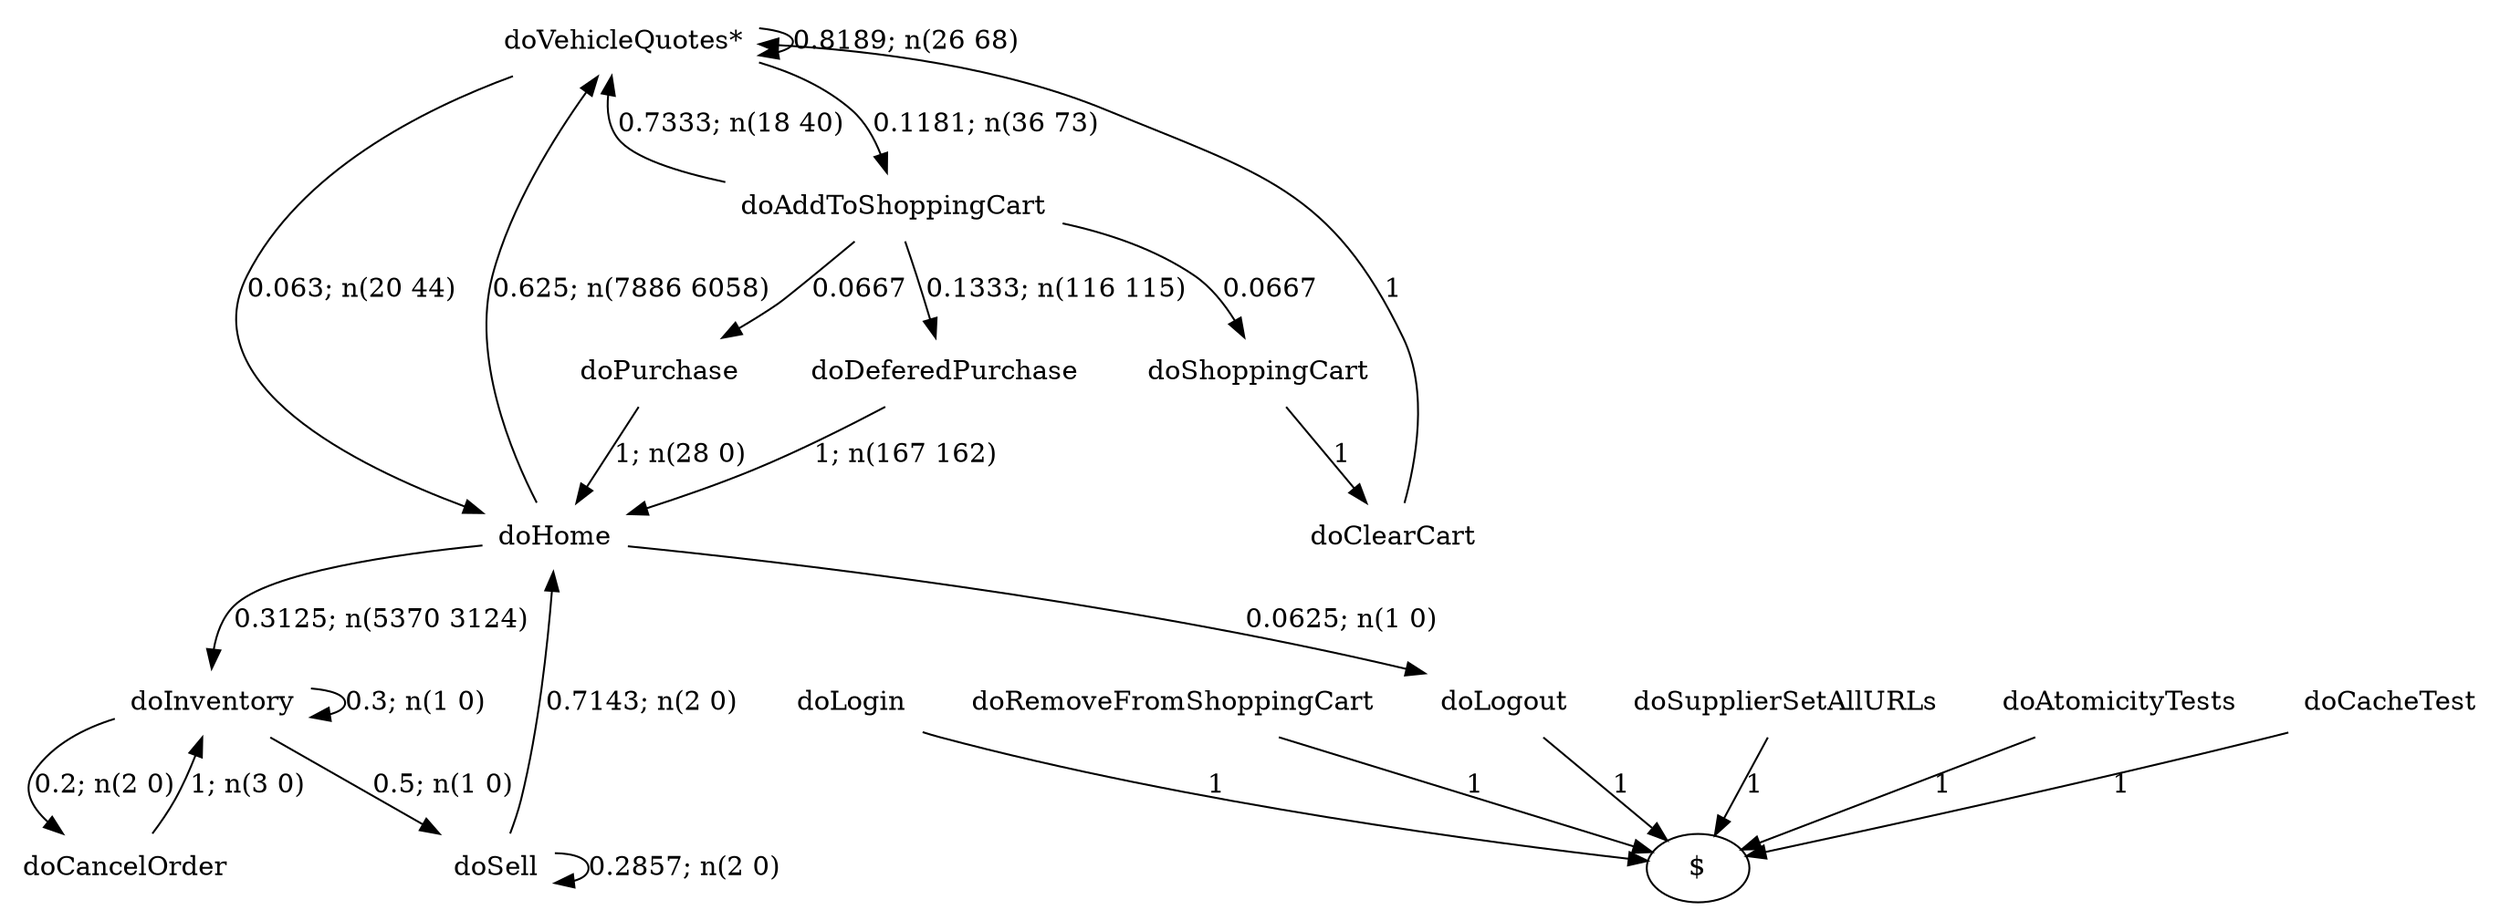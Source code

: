 digraph G {"doVehicleQuotes*" [label="doVehicleQuotes*",shape=none];"doSupplierSetAllURLs" [label="doSupplierSetAllURLs",shape=none];"doAtomicityTests" [label="doAtomicityTests",shape=none];"doCacheTest" [label="doCacheTest",shape=none];"doLogin" [label="doLogin",shape=none];"doAddToShoppingCart" [label="doAddToShoppingCart",shape=none];"doDeferedPurchase" [label="doDeferedPurchase",shape=none];"doHome" [label="doHome",shape=none];"doShoppingCart" [label="doShoppingCart",shape=none];"doClearCart" [label="doClearCart",shape=none];"doPurchase" [label="doPurchase",shape=none];"doInventory" [label="doInventory",shape=none];"doSell" [label="doSell",shape=none];"doLogout" [label="doLogout",shape=none];"doCancelOrder" [label="doCancelOrder",shape=none];"doRemoveFromShoppingCart" [label="doRemoveFromShoppingCart",shape=none];"doVehicleQuotes*"->"doVehicleQuotes*" [style=solid,label="0.8189; n(26 68)"];"doVehicleQuotes*"->"doAddToShoppingCart" [style=solid,label="0.1181; n(36 73)"];"doVehicleQuotes*"->"doHome" [style=solid,label="0.063; n(20 44)"];"doSupplierSetAllURLs"->"$" [style=solid,label="1"];"doAtomicityTests"->"$" [style=solid,label="1"];"doCacheTest"->"$" [style=solid,label="1"];"doLogin"->"$" [style=solid,label="1"];"doAddToShoppingCart"->"doVehicleQuotes*" [style=solid,label="0.7333; n(18 40)"];"doAddToShoppingCart"->"doDeferedPurchase" [style=solid,label="0.1333; n(116 115)"];"doAddToShoppingCart"->"doShoppingCart" [style=solid,label="0.0667"];"doAddToShoppingCart"->"doPurchase" [style=solid,label="0.0667"];"doDeferedPurchase"->"doHome" [style=solid,label="1; n(167 162)"];"doHome"->"doVehicleQuotes*" [style=solid,label="0.625; n(7886 6058)"];"doHome"->"doInventory" [style=solid,label="0.3125; n(5370 3124)"];"doHome"->"doLogout" [style=solid,label="0.0625; n(1 0)"];"doShoppingCart"->"doClearCart" [style=solid,label="1"];"doClearCart"->"doVehicleQuotes*" [style=solid,label="1"];"doPurchase"->"doHome" [style=solid,label="1; n(28 0)"];"doInventory"->"doInventory" [style=solid,label="0.3; n(1 0)"];"doInventory"->"doSell" [style=solid,label="0.5; n(1 0)"];"doInventory"->"doCancelOrder" [style=solid,label="0.2; n(2 0)"];"doSell"->"doHome" [style=solid,label="0.7143; n(2 0)"];"doSell"->"doSell" [style=solid,label="0.2857; n(2 0)"];"doLogout"->"$" [style=solid,label="1"];"doCancelOrder"->"doInventory" [style=solid,label="1; n(3 0)"];"doRemoveFromShoppingCart"->"$" [style=solid,label="1"];}